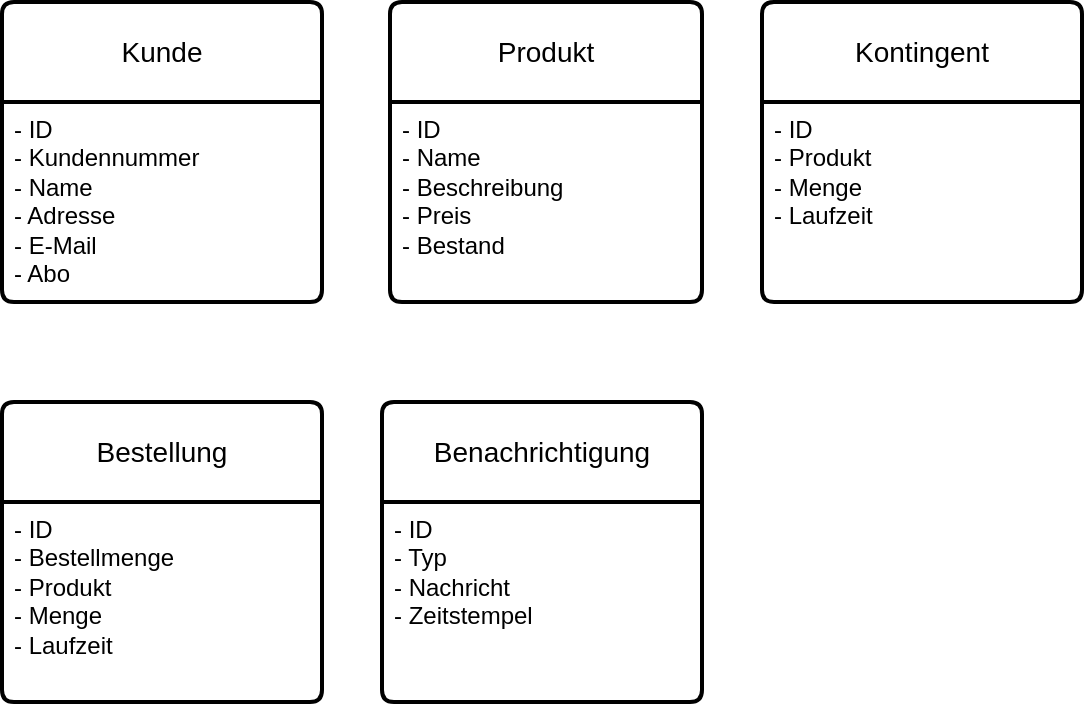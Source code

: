 <mxfile version="28.2.7">
  <diagram id="M62qqnPEJx-kHQCfOGoh" name="Seite-1">
    <mxGraphModel dx="1113" dy="654" grid="1" gridSize="10" guides="1" tooltips="1" connect="1" arrows="1" fold="1" page="1" pageScale="1" pageWidth="827" pageHeight="1169" math="0" shadow="0">
      <root>
        <mxCell id="0" />
        <mxCell id="1" parent="0" />
        <mxCell id="Uj5WrXJsVVf25fpivokf-5" value="Kunde" style="swimlane;childLayout=stackLayout;horizontal=1;startSize=50;horizontalStack=0;rounded=1;fontSize=14;fontStyle=0;strokeWidth=2;resizeParent=0;resizeLast=1;shadow=0;dashed=0;align=center;arcSize=4;whiteSpace=wrap;html=1;" vertex="1" parent="1">
          <mxGeometry x="140" y="120" width="160" height="150" as="geometry" />
        </mxCell>
        <mxCell id="Uj5WrXJsVVf25fpivokf-6" value="- ID&lt;div&gt;- Kundennummer&lt;/div&gt;&lt;div&gt;- Name&lt;/div&gt;&lt;div&gt;- Adresse&lt;/div&gt;&lt;div&gt;- E-Mail&lt;/div&gt;&lt;div&gt;- Abo&lt;/div&gt;&lt;div&gt;&lt;br&gt;&lt;/div&gt;" style="align=left;strokeColor=none;fillColor=none;spacingLeft=4;spacingRight=4;fontSize=12;verticalAlign=top;resizable=0;rotatable=0;part=1;html=1;whiteSpace=wrap;" vertex="1" parent="Uj5WrXJsVVf25fpivokf-5">
          <mxGeometry y="50" width="160" height="100" as="geometry" />
        </mxCell>
        <mxCell id="Uj5WrXJsVVf25fpivokf-8" value="Produkt" style="swimlane;childLayout=stackLayout;horizontal=1;startSize=50;horizontalStack=0;rounded=1;fontSize=14;fontStyle=0;strokeWidth=2;resizeParent=0;resizeLast=1;shadow=0;dashed=0;align=center;arcSize=4;whiteSpace=wrap;html=1;" vertex="1" parent="1">
          <mxGeometry x="334" y="120" width="156" height="150" as="geometry" />
        </mxCell>
        <mxCell id="Uj5WrXJsVVf25fpivokf-9" value="- ID&lt;div&gt;- Name&lt;/div&gt;&lt;div&gt;- Beschreibung&lt;/div&gt;&lt;div&gt;- Preis&lt;/div&gt;&lt;div&gt;- Bestand&lt;/div&gt;" style="align=left;strokeColor=none;fillColor=none;spacingLeft=4;spacingRight=4;fontSize=12;verticalAlign=top;resizable=0;rotatable=0;part=1;html=1;whiteSpace=wrap;" vertex="1" parent="Uj5WrXJsVVf25fpivokf-8">
          <mxGeometry y="50" width="156" height="100" as="geometry" />
        </mxCell>
        <mxCell id="Uj5WrXJsVVf25fpivokf-10" value="Kontingent" style="swimlane;childLayout=stackLayout;horizontal=1;startSize=50;horizontalStack=0;rounded=1;fontSize=14;fontStyle=0;strokeWidth=2;resizeParent=0;resizeLast=1;shadow=0;dashed=0;align=center;arcSize=4;whiteSpace=wrap;html=1;" vertex="1" parent="1">
          <mxGeometry x="520" y="120" width="160" height="150" as="geometry" />
        </mxCell>
        <mxCell id="Uj5WrXJsVVf25fpivokf-11" value="- ID&lt;div&gt;- Produkt&lt;/div&gt;&lt;div&gt;- Menge&lt;/div&gt;&lt;div&gt;- Laufzeit&lt;/div&gt;" style="align=left;strokeColor=none;fillColor=none;spacingLeft=4;spacingRight=4;fontSize=12;verticalAlign=top;resizable=0;rotatable=0;part=1;html=1;whiteSpace=wrap;" vertex="1" parent="Uj5WrXJsVVf25fpivokf-10">
          <mxGeometry y="50" width="160" height="100" as="geometry" />
        </mxCell>
        <mxCell id="Uj5WrXJsVVf25fpivokf-12" value="Bestellung" style="swimlane;childLayout=stackLayout;horizontal=1;startSize=50;horizontalStack=0;rounded=1;fontSize=14;fontStyle=0;strokeWidth=2;resizeParent=0;resizeLast=1;shadow=0;dashed=0;align=center;arcSize=4;whiteSpace=wrap;html=1;" vertex="1" parent="1">
          <mxGeometry x="140" y="320" width="160" height="150" as="geometry" />
        </mxCell>
        <mxCell id="Uj5WrXJsVVf25fpivokf-13" value="- ID&lt;div&gt;- Bestellmenge&lt;div&gt;- Produkt&lt;/div&gt;&lt;div&gt;- Menge&lt;/div&gt;&lt;div&gt;- Laufzeit&lt;/div&gt;&lt;/div&gt;" style="align=left;strokeColor=none;fillColor=none;spacingLeft=4;spacingRight=4;fontSize=12;verticalAlign=top;resizable=0;rotatable=0;part=1;html=1;whiteSpace=wrap;" vertex="1" parent="Uj5WrXJsVVf25fpivokf-12">
          <mxGeometry y="50" width="160" height="100" as="geometry" />
        </mxCell>
        <mxCell id="Uj5WrXJsVVf25fpivokf-15" value="Benachrichtigung" style="swimlane;childLayout=stackLayout;horizontal=1;startSize=50;horizontalStack=0;rounded=1;fontSize=14;fontStyle=0;strokeWidth=2;resizeParent=0;resizeLast=1;shadow=0;dashed=0;align=center;arcSize=4;whiteSpace=wrap;html=1;" vertex="1" parent="1">
          <mxGeometry x="330" y="320" width="160" height="150" as="geometry" />
        </mxCell>
        <mxCell id="Uj5WrXJsVVf25fpivokf-16" value="- ID&lt;div&gt;- Typ&lt;div&gt;- Nachricht&lt;/div&gt;&lt;/div&gt;&lt;div&gt;- Zeitstempel&lt;/div&gt;" style="align=left;strokeColor=none;fillColor=none;spacingLeft=4;spacingRight=4;fontSize=12;verticalAlign=top;resizable=0;rotatable=0;part=1;html=1;whiteSpace=wrap;" vertex="1" parent="Uj5WrXJsVVf25fpivokf-15">
          <mxGeometry y="50" width="160" height="100" as="geometry" />
        </mxCell>
      </root>
    </mxGraphModel>
  </diagram>
</mxfile>
